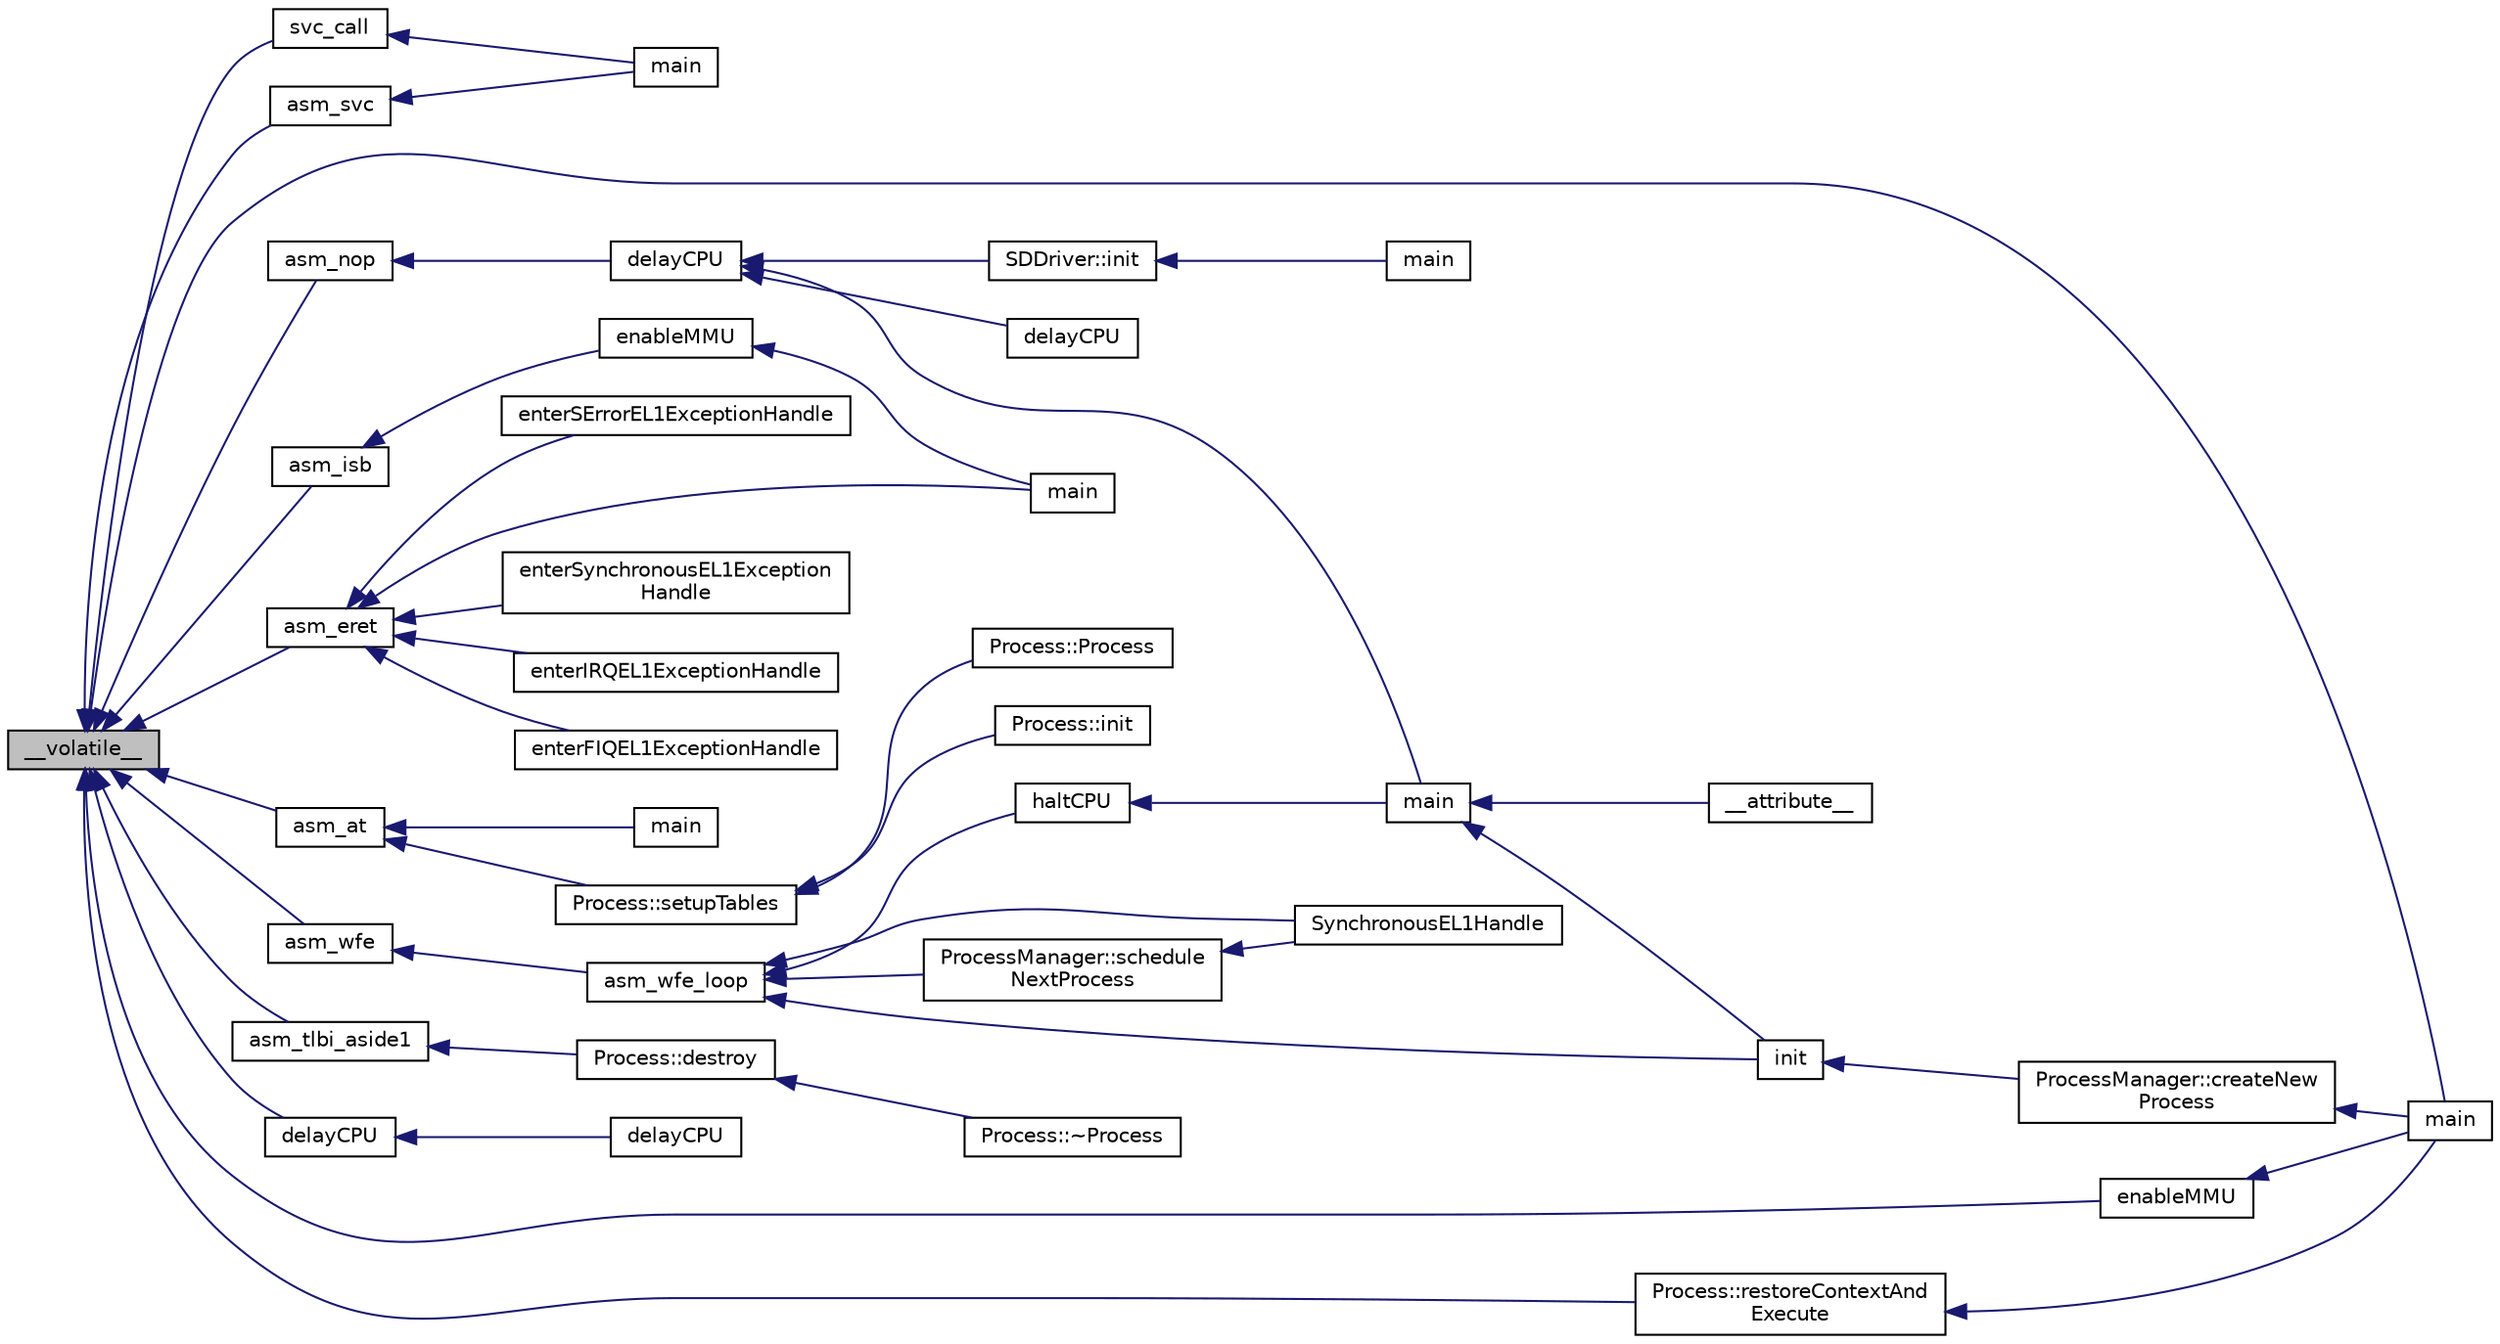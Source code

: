 digraph "__volatile__"
{
  edge [fontname="Helvetica",fontsize="10",labelfontname="Helvetica",labelfontsize="10"];
  node [fontname="Helvetica",fontsize="10",shape=record];
  rankdir="LR";
  Node1 [label="__volatile__",height=0.2,width=0.4,color="black", fillcolor="grey75", style="filled", fontcolor="black"];
  Node1 -> Node2 [dir="back",color="midnightblue",fontsize="10",style="solid",fontname="Helvetica"];
  Node2 [label="svc_call",height=0.2,width=0.4,color="black", fillcolor="white", style="filled",URL="$dc/d45/svc__call_8h.html#ae4acf1285436ae204a32c3a303d6c98d"];
  Node2 -> Node3 [dir="back",color="midnightblue",fontsize="10",style="solid",fontname="Helvetica"];
  Node3 [label="main",height=0.2,width=0.4,color="black", fillcolor="white", style="filled",URL="$da/d8e/main__test__svc_8cpp.html#ae66f6b31b5ad750f1fe042a706a4e3d4"];
  Node1 -> Node4 [dir="back",color="midnightblue",fontsize="10",style="solid",fontname="Helvetica"];
  Node4 [label="asm_nop",height=0.2,width=0.4,color="black", fillcolor="white", style="filled",URL="$d8/d2f/asm__instructions_8h.html#a506b0e18e963b50b2bca3104e74d02b3"];
  Node4 -> Node5 [dir="back",color="midnightblue",fontsize="10",style="solid",fontname="Helvetica"];
  Node5 [label="delayCPU",height=0.2,width=0.4,color="black", fillcolor="white", style="filled",URL="$d4/d7b/cpu__delay__with__nop_8cpp.html#a458b6b6220ac01329bacc2761ac05a00"];
  Node5 -> Node6 [dir="back",color="midnightblue",fontsize="10",style="solid",fontname="Helvetica"];
  Node6 [label="delayCPU",height=0.2,width=0.4,color="black", fillcolor="white", style="filled",URL="$d4/d7b/cpu__delay__with__nop_8cpp.html#aa4a97fa761002995c6d8f3b7f67bff85"];
  Node5 -> Node7 [dir="back",color="midnightblue",fontsize="10",style="solid",fontname="Helvetica"];
  Node7 [label="SDDriver::init",height=0.2,width=0.4,color="black", fillcolor="white", style="filled",URL="$d1/dcf/class_s_d_driver.html#aec3e5611beed0516afb3cf43751da5dc"];
  Node7 -> Node8 [dir="back",color="midnightblue",fontsize="10",style="solid",fontname="Helvetica"];
  Node8 [label="main",height=0.2,width=0.4,color="black", fillcolor="white", style="filled",URL="$db/d43/main__test__sdcard__block__read__write_8cpp.html#ae66f6b31b5ad750f1fe042a706a4e3d4"];
  Node5 -> Node9 [dir="back",color="midnightblue",fontsize="10",style="solid",fontname="Helvetica"];
  Node9 [label="main",height=0.2,width=0.4,color="black", fillcolor="white", style="filled",URL="$d6/d05/main__raspi3_8cpp.html#ae66f6b31b5ad750f1fe042a706a4e3d4"];
  Node9 -> Node10 [dir="back",color="midnightblue",fontsize="10",style="solid",fontname="Helvetica"];
  Node10 [label="init",height=0.2,width=0.4,color="black", fillcolor="white", style="filled",URL="$d9/dfe/qemu__virt_2crt0_8cpp.html#a02fd73d861ef2e4aabb38c0c9ff82947"];
  Node10 -> Node11 [dir="back",color="midnightblue",fontsize="10",style="solid",fontname="Helvetica"];
  Node11 [label="ProcessManager::createNew\lProcess",height=0.2,width=0.4,color="black", fillcolor="white", style="filled",URL="$d2/dce/class_process_manager.html#aebaf5b36a78fe9c75c1a1fb81d6851ac"];
  Node11 -> Node12 [dir="back",color="midnightblue",fontsize="10",style="solid",fontname="Helvetica"];
  Node12 [label="main",height=0.2,width=0.4,color="black", fillcolor="white", style="filled",URL="$d9/d35/main__run__process_8cpp.html#ae66f6b31b5ad750f1fe042a706a4e3d4"];
  Node9 -> Node13 [dir="back",color="midnightblue",fontsize="10",style="solid",fontname="Helvetica"];
  Node13 [label="__attribute__",height=0.2,width=0.4,color="black", fillcolor="white", style="filled",URL="$d1/df1/raspi3_2crt0_8cpp.html#a91fe37a104d81ff8a5f2a23e64563878"];
  Node1 -> Node14 [dir="back",color="midnightblue",fontsize="10",style="solid",fontname="Helvetica"];
  Node14 [label="asm_isb",height=0.2,width=0.4,color="black", fillcolor="white", style="filled",URL="$d8/d2f/asm__instructions_8h.html#a89846f12608170850becaa5d0cd10794"];
  Node14 -> Node15 [dir="back",color="midnightblue",fontsize="10",style="solid",fontname="Helvetica"];
  Node15 [label="enableMMU",height=0.2,width=0.4,color="black", fillcolor="white", style="filled",URL="$d6/d3e/main__run__kernel__application_8cpp.html#ac3fa83f06bb4c57fb33bf3e365b3a20d"];
  Node15 -> Node16 [dir="back",color="midnightblue",fontsize="10",style="solid",fontname="Helvetica"];
  Node16 [label="main",height=0.2,width=0.4,color="black", fillcolor="white", style="filled",URL="$d6/d3e/main__run__kernel__application_8cpp.html#ae66f6b31b5ad750f1fe042a706a4e3d4"];
  Node1 -> Node17 [dir="back",color="midnightblue",fontsize="10",style="solid",fontname="Helvetica"];
  Node17 [label="asm_eret",height=0.2,width=0.4,color="black", fillcolor="white", style="filled",URL="$d8/d2f/asm__instructions_8h.html#a4cb735a660f2bdd4246677f75b094eb9"];
  Node17 -> Node18 [dir="back",color="midnightblue",fontsize="10",style="solid",fontname="Helvetica"];
  Node18 [label="enterSynchronousEL1Exception\lHandle",height=0.2,width=0.4,color="black", fillcolor="white", style="filled",URL="$dd/d12/exceptions_8cpp.html#a5c7bfd6984f8998c2d0d09984f5bee33"];
  Node17 -> Node19 [dir="back",color="midnightblue",fontsize="10",style="solid",fontname="Helvetica"];
  Node19 [label="enterIRQEL1ExceptionHandle",height=0.2,width=0.4,color="black", fillcolor="white", style="filled",URL="$dd/d12/exceptions_8cpp.html#ad9442ecd9e055f0c8ca6668b5107e11f"];
  Node17 -> Node20 [dir="back",color="midnightblue",fontsize="10",style="solid",fontname="Helvetica"];
  Node20 [label="enterFIQEL1ExceptionHandle",height=0.2,width=0.4,color="black", fillcolor="white", style="filled",URL="$dd/d12/exceptions_8cpp.html#a2cb26b70c617615536a6e1daf335da9c"];
  Node17 -> Node21 [dir="back",color="midnightblue",fontsize="10",style="solid",fontname="Helvetica"];
  Node21 [label="enterSErrorEL1ExceptionHandle",height=0.2,width=0.4,color="black", fillcolor="white", style="filled",URL="$dd/d12/exceptions_8cpp.html#a849beaea658b3d7ecfa9f02115621e9a"];
  Node17 -> Node16 [dir="back",color="midnightblue",fontsize="10",style="solid",fontname="Helvetica"];
  Node1 -> Node22 [dir="back",color="midnightblue",fontsize="10",style="solid",fontname="Helvetica"];
  Node22 [label="asm_at",height=0.2,width=0.4,color="black", fillcolor="white", style="filled",URL="$d8/d2f/asm__instructions_8h.html#a075c935f33c05473d2ccea7c0ab949ea"];
  Node22 -> Node23 [dir="back",color="midnightblue",fontsize="10",style="solid",fontname="Helvetica"];
  Node23 [label="main",height=0.2,width=0.4,color="black", fillcolor="white", style="filled",URL="$d3/d50/main__run__user__application_8cpp.html#ae66f6b31b5ad750f1fe042a706a4e3d4"];
  Node22 -> Node24 [dir="back",color="midnightblue",fontsize="10",style="solid",fontname="Helvetica"];
  Node24 [label="Process::setupTables",height=0.2,width=0.4,color="black", fillcolor="white", style="filled",URL="$d1/d41/class_process.html#adf3b8b00204709e9246aa736768d7a32"];
  Node24 -> Node25 [dir="back",color="midnightblue",fontsize="10",style="solid",fontname="Helvetica"];
  Node25 [label="Process::Process",height=0.2,width=0.4,color="black", fillcolor="white", style="filled",URL="$d1/d41/class_process.html#a4316c43be945c03bdb0ef69fb0f5fff9"];
  Node24 -> Node26 [dir="back",color="midnightblue",fontsize="10",style="solid",fontname="Helvetica"];
  Node26 [label="Process::init",height=0.2,width=0.4,color="black", fillcolor="white", style="filled",URL="$d1/d41/class_process.html#a136865d6931c5bc599db3cf2c93f149e"];
  Node1 -> Node27 [dir="back",color="midnightblue",fontsize="10",style="solid",fontname="Helvetica"];
  Node27 [label="asm_svc",height=0.2,width=0.4,color="black", fillcolor="white", style="filled",URL="$d8/d2f/asm__instructions_8h.html#ad89da9f7ed47eba7bd81ea23f8764048"];
  Node27 -> Node3 [dir="back",color="midnightblue",fontsize="10",style="solid",fontname="Helvetica"];
  Node1 -> Node28 [dir="back",color="midnightblue",fontsize="10",style="solid",fontname="Helvetica"];
  Node28 [label="asm_wfe",height=0.2,width=0.4,color="black", fillcolor="white", style="filled",URL="$d8/d2f/asm__instructions_8h.html#a410a755cf61e376491d77042b266409f"];
  Node28 -> Node29 [dir="back",color="midnightblue",fontsize="10",style="solid",fontname="Helvetica"];
  Node29 [label="asm_wfe_loop",height=0.2,width=0.4,color="black", fillcolor="white", style="filled",URL="$d8/d2f/asm__instructions_8h.html#a2625e63e4302b5a5b7b1b47175ec067d"];
  Node29 -> Node30 [dir="back",color="midnightblue",fontsize="10",style="solid",fontname="Helvetica"];
  Node30 [label="SynchronousEL1Handle",height=0.2,width=0.4,color="black", fillcolor="white", style="filled",URL="$dd/d12/exceptions_8cpp.html#adf8fdfc202648f336df261faf22abf24"];
  Node29 -> Node10 [dir="back",color="midnightblue",fontsize="10",style="solid",fontname="Helvetica"];
  Node29 -> Node31 [dir="back",color="midnightblue",fontsize="10",style="solid",fontname="Helvetica"];
  Node31 [label="haltCPU",height=0.2,width=0.4,color="black", fillcolor="white", style="filled",URL="$d4/d02/cpu__halt_8cpp.html#a4e9d7b3cdc25351dde58ee83ab8844e0"];
  Node31 -> Node9 [dir="back",color="midnightblue",fontsize="10",style="solid",fontname="Helvetica"];
  Node29 -> Node32 [dir="back",color="midnightblue",fontsize="10",style="solid",fontname="Helvetica"];
  Node32 [label="ProcessManager::schedule\lNextProcess",height=0.2,width=0.4,color="black", fillcolor="white", style="filled",URL="$d2/dce/class_process_manager.html#a64f2aa8b0886f482d5039c65bca72af7"];
  Node32 -> Node30 [dir="back",color="midnightblue",fontsize="10",style="solid",fontname="Helvetica"];
  Node1 -> Node33 [dir="back",color="midnightblue",fontsize="10",style="solid",fontname="Helvetica"];
  Node33 [label="asm_tlbi_aside1",height=0.2,width=0.4,color="black", fillcolor="white", style="filled",URL="$d8/d2f/asm__instructions_8h.html#add13ff3d68055ca013e2fad7e2af711b"];
  Node33 -> Node34 [dir="back",color="midnightblue",fontsize="10",style="solid",fontname="Helvetica"];
  Node34 [label="Process::destroy",height=0.2,width=0.4,color="black", fillcolor="white", style="filled",URL="$d1/d41/class_process.html#a9a33a79c6587f16670cb86e8bf058450"];
  Node34 -> Node35 [dir="back",color="midnightblue",fontsize="10",style="solid",fontname="Helvetica"];
  Node35 [label="Process::~Process",height=0.2,width=0.4,color="black", fillcolor="white", style="filled",URL="$d1/d41/class_process.html#a990776d181dbbde7ff8ac12713d814b3"];
  Node1 -> Node36 [dir="back",color="midnightblue",fontsize="10",style="solid",fontname="Helvetica"];
  Node36 [label="delayCPU",height=0.2,width=0.4,color="black", fillcolor="white", style="filled",URL="$df/d22/util__impl_8cpp.html#a458b6b6220ac01329bacc2761ac05a00"];
  Node36 -> Node37 [dir="back",color="midnightblue",fontsize="10",style="solid",fontname="Helvetica"];
  Node37 [label="delayCPU",height=0.2,width=0.4,color="black", fillcolor="white", style="filled",URL="$df/d22/util__impl_8cpp.html#aa4a97fa761002995c6d8f3b7f67bff85"];
  Node1 -> Node12 [dir="back",color="midnightblue",fontsize="10",style="solid",fontname="Helvetica"];
  Node1 -> Node38 [dir="back",color="midnightblue",fontsize="10",style="solid",fontname="Helvetica"];
  Node38 [label="enableMMU",height=0.2,width=0.4,color="black", fillcolor="white", style="filled",URL="$d9/d35/main__run__process_8cpp.html#ac3fa83f06bb4c57fb33bf3e365b3a20d"];
  Node38 -> Node12 [dir="back",color="midnightblue",fontsize="10",style="solid",fontname="Helvetica"];
  Node1 -> Node39 [dir="back",color="midnightblue",fontsize="10",style="solid",fontname="Helvetica"];
  Node39 [label="Process::restoreContextAnd\lExecute",height=0.2,width=0.4,color="black", fillcolor="white", style="filled",URL="$d1/d41/class_process.html#aeeea85d1650ec8e167f09238d1641b9d"];
  Node39 -> Node12 [dir="back",color="midnightblue",fontsize="10",style="solid",fontname="Helvetica"];
}

